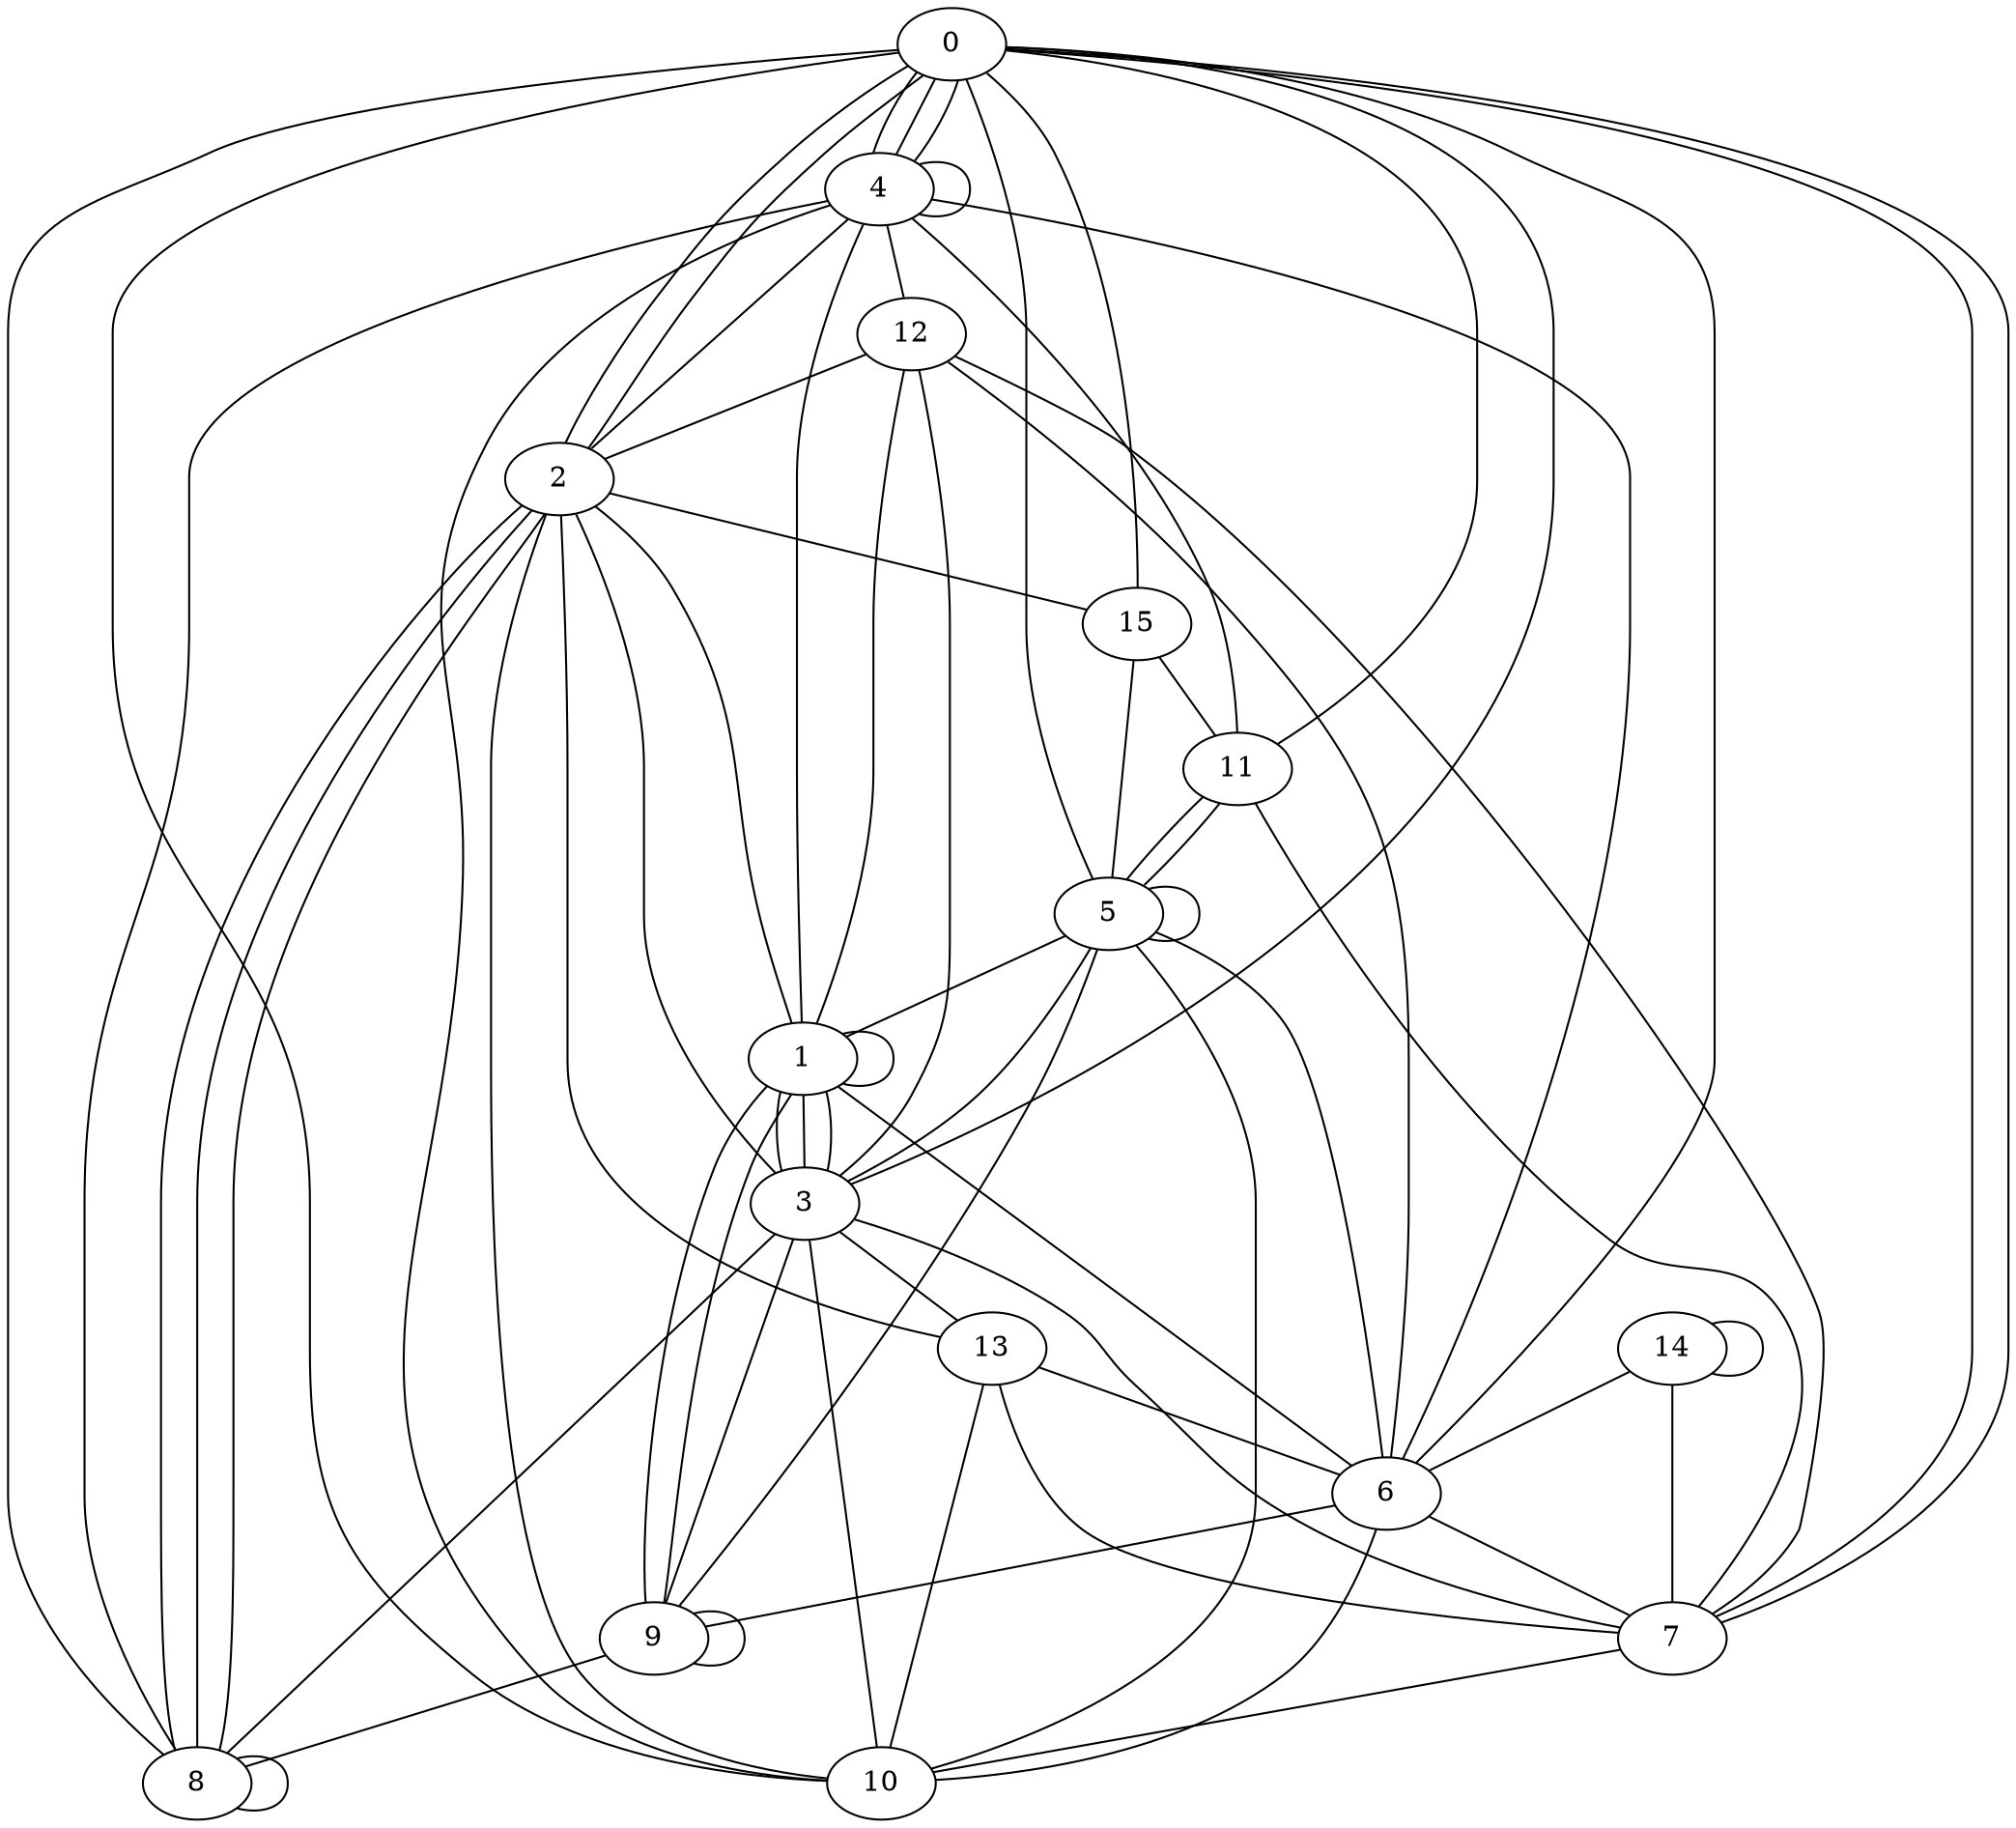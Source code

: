 graph G {
0;
1;
2;
3;
4;
5;
6;
7;
8;
9;
10;
11;
12;
13;
14;
15;
3--12 ;
2--8 ;
12--6 ;
1--2 ;
3--2 ;
3--1 ;
2--0 ;
2--13 ;
4--0 ;
8--2 ;
3--8 ;
11--5 ;
7--11 ;
11--5 ;
5--1 ;
10--6 ;
12--7 ;
2--0 ;
8--8 ;
15--0 ;
1--4 ;
8--0 ;
3--13 ;
1--1 ;
14--7 ;
8--2 ;
9--9 ;
4--10 ;
6--1 ;
5--15 ;
5--3 ;
0--5 ;
10--5 ;
10--13 ;
3--10 ;
13--6 ;
2--15 ;
4--11 ;
14--14 ;
14--6 ;
7--0 ;
4--12 ;
1--9 ;
13--7 ;
2--4 ;
1--3 ;
7--10 ;
0--11 ;
6--4 ;
1--12 ;
3--0 ;
0--4 ;
3--9 ;
6--5 ;
7--0 ;
4--4 ;
12--2 ;
6--9 ;
0--6 ;
4--0 ;
6--7 ;
9--5 ;
15--11 ;
9--8 ;
5--5 ;
2--10 ;
9--1 ;
0--10 ;
4--8 ;
3--7 ;
1--3 ;
}
